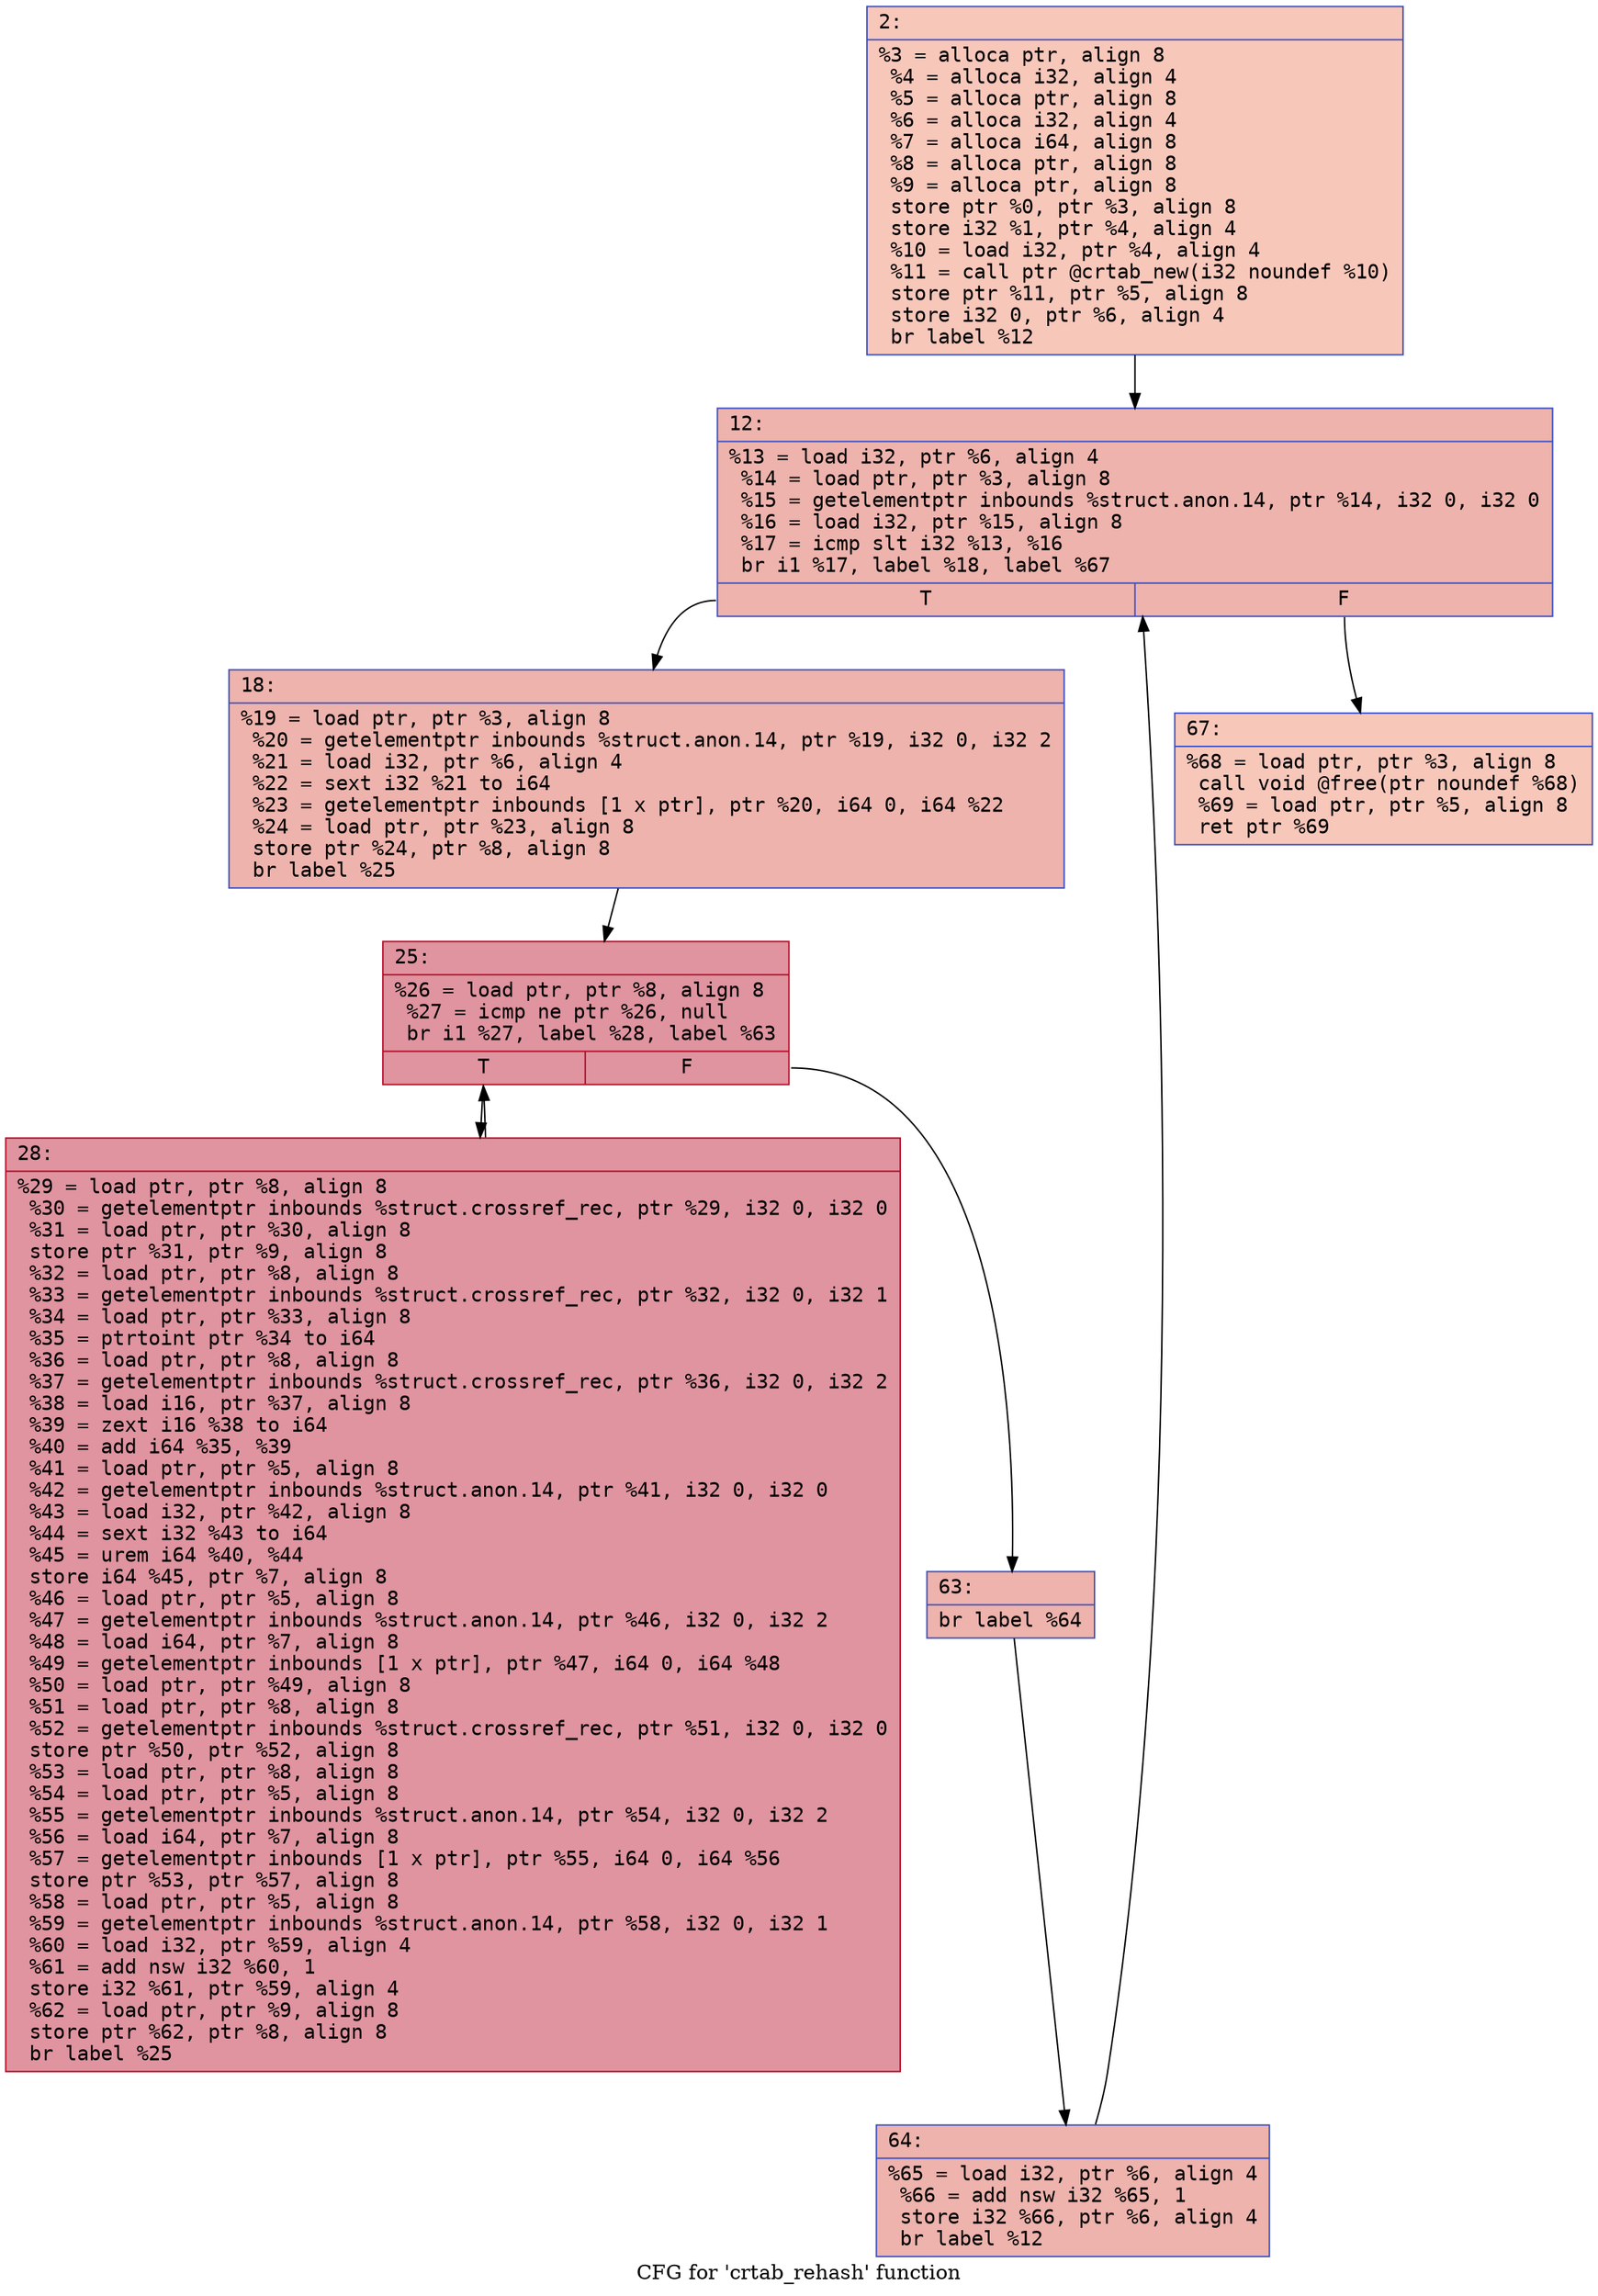 digraph "CFG for 'crtab_rehash' function" {
	label="CFG for 'crtab_rehash' function";

	Node0x600001fe2b20 [shape=record,color="#3d50c3ff", style=filled, fillcolor="#ec7f6370" fontname="Courier",label="{2:\l|  %3 = alloca ptr, align 8\l  %4 = alloca i32, align 4\l  %5 = alloca ptr, align 8\l  %6 = alloca i32, align 4\l  %7 = alloca i64, align 8\l  %8 = alloca ptr, align 8\l  %9 = alloca ptr, align 8\l  store ptr %0, ptr %3, align 8\l  store i32 %1, ptr %4, align 4\l  %10 = load i32, ptr %4, align 4\l  %11 = call ptr @crtab_new(i32 noundef %10)\l  store ptr %11, ptr %5, align 8\l  store i32 0, ptr %6, align 4\l  br label %12\l}"];
	Node0x600001fe2b20 -> Node0x600001fe2b70[tooltip="2 -> 12\nProbability 100.00%" ];
	Node0x600001fe2b70 [shape=record,color="#3d50c3ff", style=filled, fillcolor="#d6524470" fontname="Courier",label="{12:\l|  %13 = load i32, ptr %6, align 4\l  %14 = load ptr, ptr %3, align 8\l  %15 = getelementptr inbounds %struct.anon.14, ptr %14, i32 0, i32 0\l  %16 = load i32, ptr %15, align 8\l  %17 = icmp slt i32 %13, %16\l  br i1 %17, label %18, label %67\l|{<s0>T|<s1>F}}"];
	Node0x600001fe2b70:s0 -> Node0x600001fe2bc0[tooltip="12 -> 18\nProbability 96.88%" ];
	Node0x600001fe2b70:s1 -> Node0x600001fe2d50[tooltip="12 -> 67\nProbability 3.12%" ];
	Node0x600001fe2bc0 [shape=record,color="#3d50c3ff", style=filled, fillcolor="#d6524470" fontname="Courier",label="{18:\l|  %19 = load ptr, ptr %3, align 8\l  %20 = getelementptr inbounds %struct.anon.14, ptr %19, i32 0, i32 2\l  %21 = load i32, ptr %6, align 4\l  %22 = sext i32 %21 to i64\l  %23 = getelementptr inbounds [1 x ptr], ptr %20, i64 0, i64 %22\l  %24 = load ptr, ptr %23, align 8\l  store ptr %24, ptr %8, align 8\l  br label %25\l}"];
	Node0x600001fe2bc0 -> Node0x600001fe2c10[tooltip="18 -> 25\nProbability 100.00%" ];
	Node0x600001fe2c10 [shape=record,color="#b70d28ff", style=filled, fillcolor="#b70d2870" fontname="Courier",label="{25:\l|  %26 = load ptr, ptr %8, align 8\l  %27 = icmp ne ptr %26, null\l  br i1 %27, label %28, label %63\l|{<s0>T|<s1>F}}"];
	Node0x600001fe2c10:s0 -> Node0x600001fe2c60[tooltip="25 -> 28\nProbability 96.88%" ];
	Node0x600001fe2c10:s1 -> Node0x600001fe2cb0[tooltip="25 -> 63\nProbability 3.12%" ];
	Node0x600001fe2c60 [shape=record,color="#b70d28ff", style=filled, fillcolor="#b70d2870" fontname="Courier",label="{28:\l|  %29 = load ptr, ptr %8, align 8\l  %30 = getelementptr inbounds %struct.crossref_rec, ptr %29, i32 0, i32 0\l  %31 = load ptr, ptr %30, align 8\l  store ptr %31, ptr %9, align 8\l  %32 = load ptr, ptr %8, align 8\l  %33 = getelementptr inbounds %struct.crossref_rec, ptr %32, i32 0, i32 1\l  %34 = load ptr, ptr %33, align 8\l  %35 = ptrtoint ptr %34 to i64\l  %36 = load ptr, ptr %8, align 8\l  %37 = getelementptr inbounds %struct.crossref_rec, ptr %36, i32 0, i32 2\l  %38 = load i16, ptr %37, align 8\l  %39 = zext i16 %38 to i64\l  %40 = add i64 %35, %39\l  %41 = load ptr, ptr %5, align 8\l  %42 = getelementptr inbounds %struct.anon.14, ptr %41, i32 0, i32 0\l  %43 = load i32, ptr %42, align 8\l  %44 = sext i32 %43 to i64\l  %45 = urem i64 %40, %44\l  store i64 %45, ptr %7, align 8\l  %46 = load ptr, ptr %5, align 8\l  %47 = getelementptr inbounds %struct.anon.14, ptr %46, i32 0, i32 2\l  %48 = load i64, ptr %7, align 8\l  %49 = getelementptr inbounds [1 x ptr], ptr %47, i64 0, i64 %48\l  %50 = load ptr, ptr %49, align 8\l  %51 = load ptr, ptr %8, align 8\l  %52 = getelementptr inbounds %struct.crossref_rec, ptr %51, i32 0, i32 0\l  store ptr %50, ptr %52, align 8\l  %53 = load ptr, ptr %8, align 8\l  %54 = load ptr, ptr %5, align 8\l  %55 = getelementptr inbounds %struct.anon.14, ptr %54, i32 0, i32 2\l  %56 = load i64, ptr %7, align 8\l  %57 = getelementptr inbounds [1 x ptr], ptr %55, i64 0, i64 %56\l  store ptr %53, ptr %57, align 8\l  %58 = load ptr, ptr %5, align 8\l  %59 = getelementptr inbounds %struct.anon.14, ptr %58, i32 0, i32 1\l  %60 = load i32, ptr %59, align 4\l  %61 = add nsw i32 %60, 1\l  store i32 %61, ptr %59, align 4\l  %62 = load ptr, ptr %9, align 8\l  store ptr %62, ptr %8, align 8\l  br label %25\l}"];
	Node0x600001fe2c60 -> Node0x600001fe2c10[tooltip="28 -> 25\nProbability 100.00%" ];
	Node0x600001fe2cb0 [shape=record,color="#3d50c3ff", style=filled, fillcolor="#d6524470" fontname="Courier",label="{63:\l|  br label %64\l}"];
	Node0x600001fe2cb0 -> Node0x600001fe2d00[tooltip="63 -> 64\nProbability 100.00%" ];
	Node0x600001fe2d00 [shape=record,color="#3d50c3ff", style=filled, fillcolor="#d6524470" fontname="Courier",label="{64:\l|  %65 = load i32, ptr %6, align 4\l  %66 = add nsw i32 %65, 1\l  store i32 %66, ptr %6, align 4\l  br label %12\l}"];
	Node0x600001fe2d00 -> Node0x600001fe2b70[tooltip="64 -> 12\nProbability 100.00%" ];
	Node0x600001fe2d50 [shape=record,color="#3d50c3ff", style=filled, fillcolor="#ec7f6370" fontname="Courier",label="{67:\l|  %68 = load ptr, ptr %3, align 8\l  call void @free(ptr noundef %68)\l  %69 = load ptr, ptr %5, align 8\l  ret ptr %69\l}"];
}
